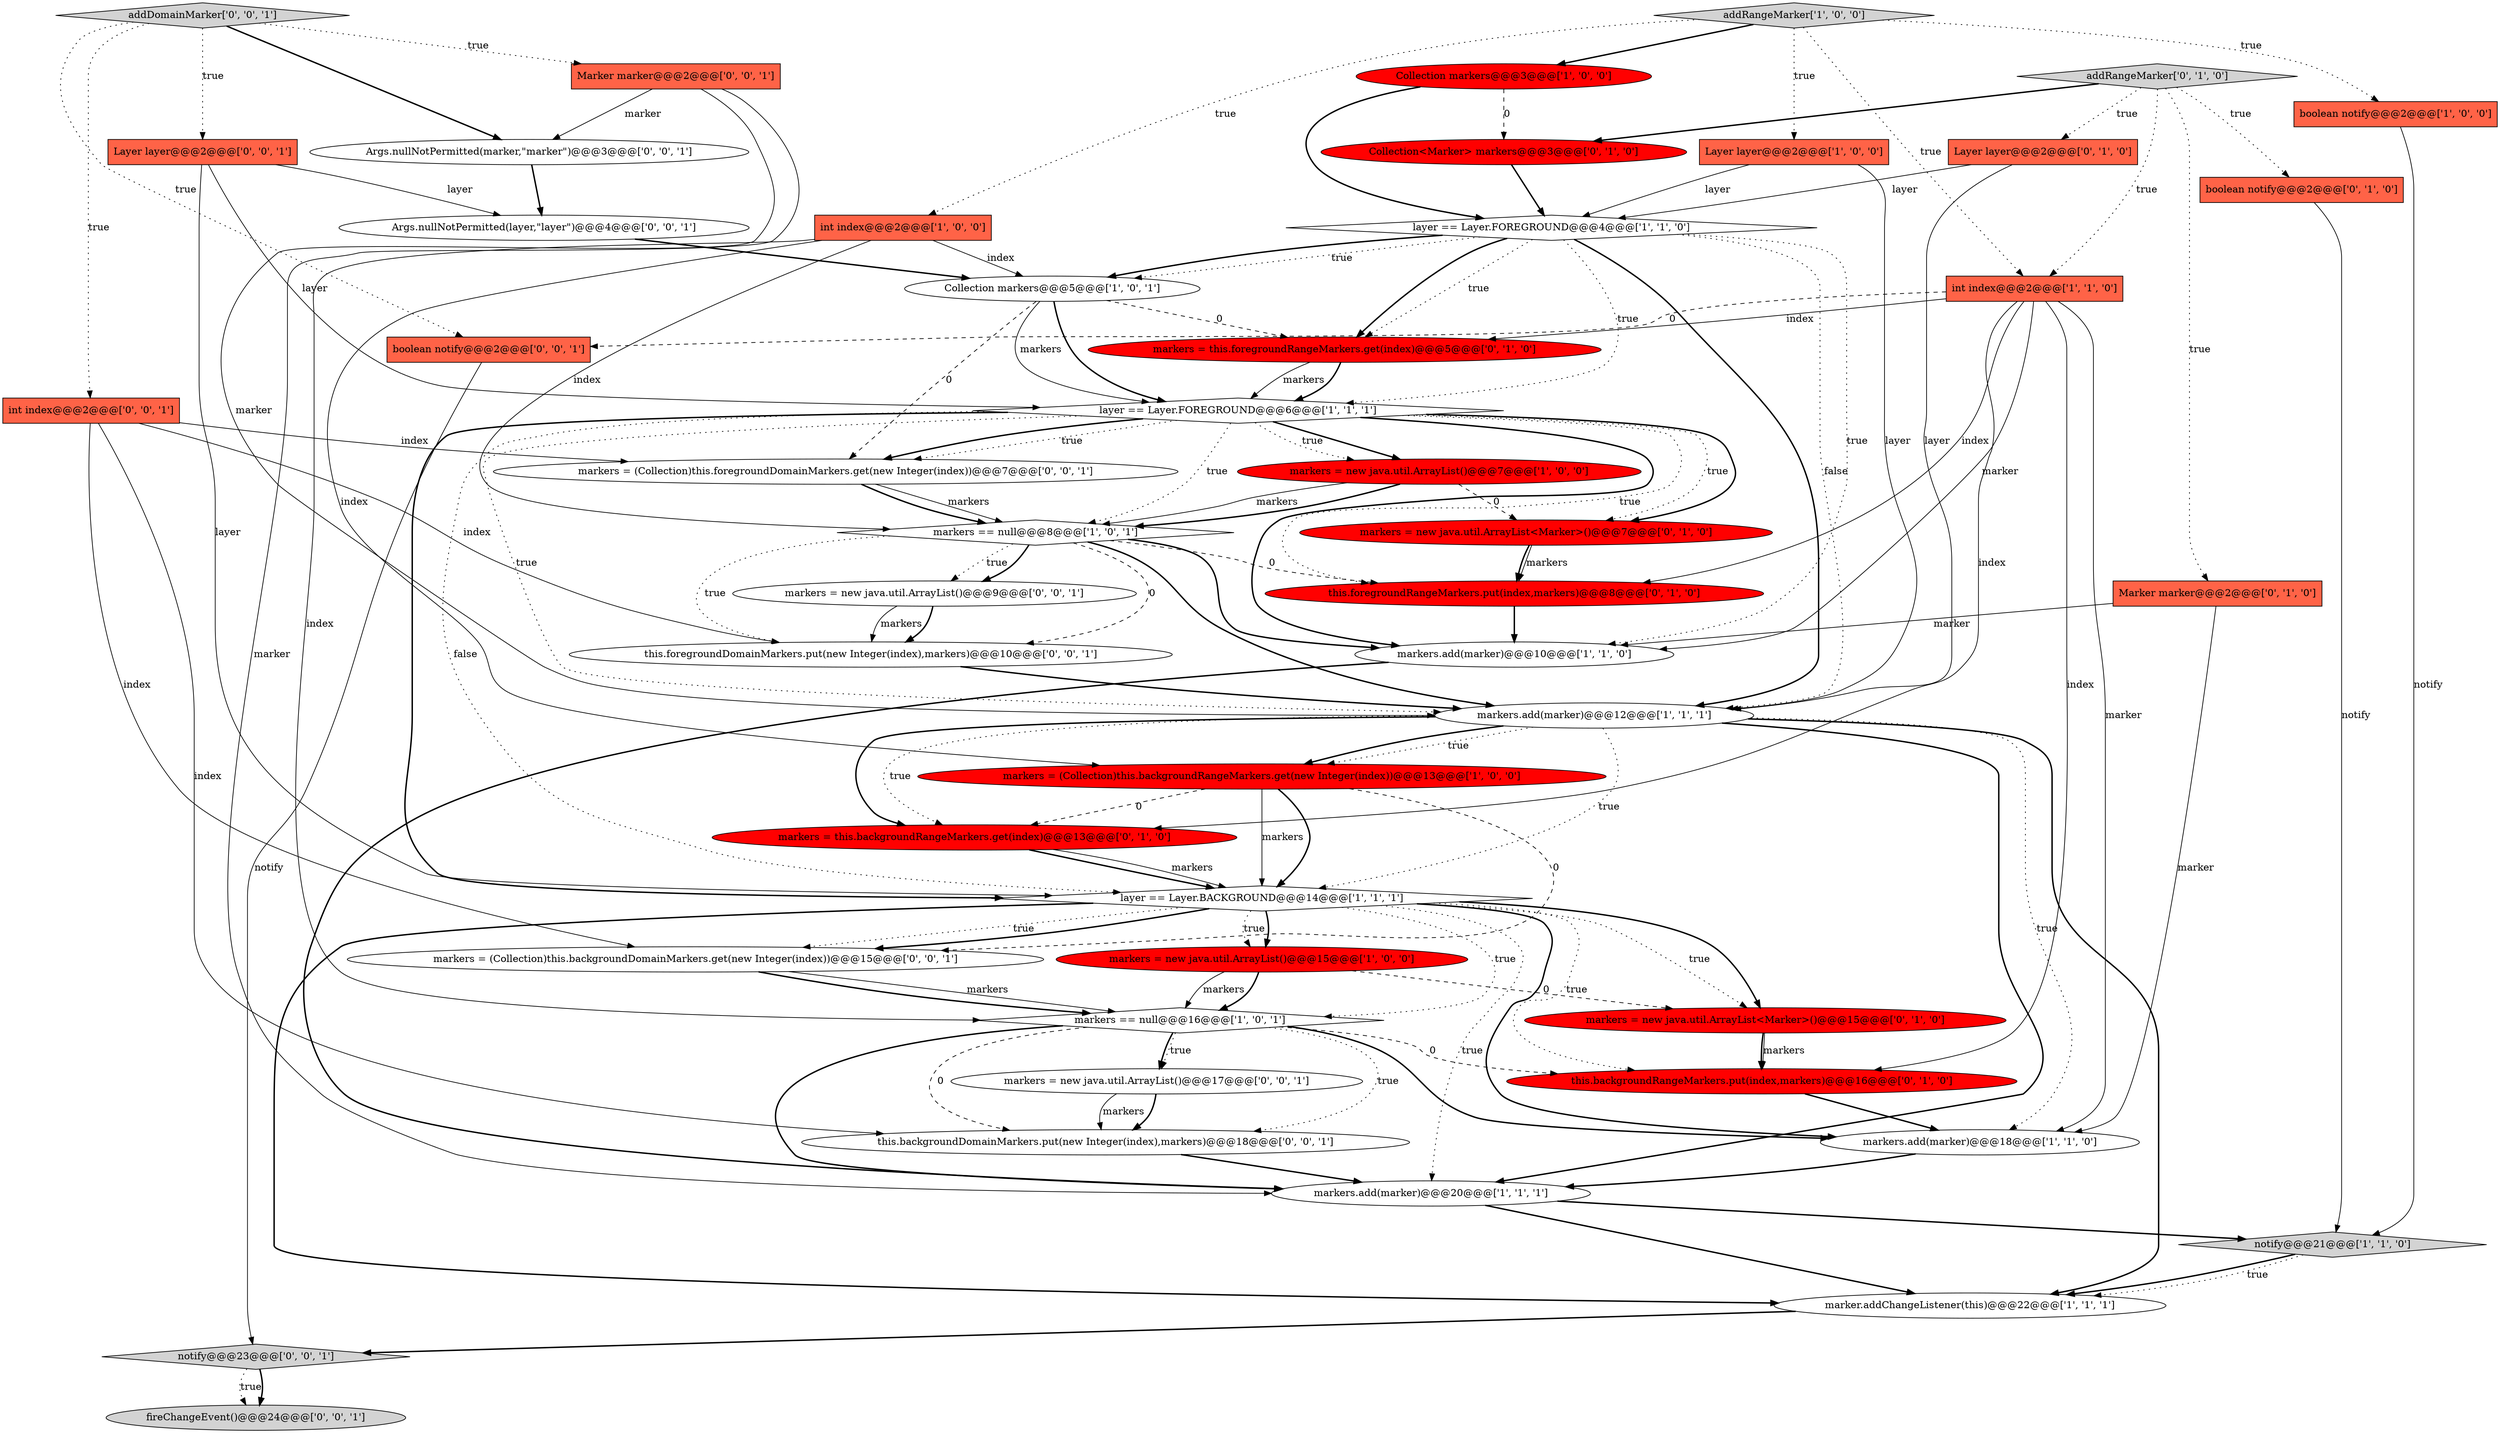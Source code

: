 digraph {
21 [style = filled, label = "markers = new java.util.ArrayList<Marker>()@@@7@@@['0', '1', '0']", fillcolor = red, shape = ellipse image = "AAA1AAABBB2BBB"];
33 [style = filled, label = "Marker marker@@@2@@@['0', '0', '1']", fillcolor = tomato, shape = box image = "AAA0AAABBB3BBB"];
38 [style = filled, label = "fireChangeEvent()@@@24@@@['0', '0', '1']", fillcolor = lightgray, shape = ellipse image = "AAA0AAABBB3BBB"];
23 [style = filled, label = "Layer layer@@@2@@@['0', '1', '0']", fillcolor = tomato, shape = box image = "AAA0AAABBB2BBB"];
46 [style = filled, label = "this.backgroundDomainMarkers.put(new Integer(index),markers)@@@18@@@['0', '0', '1']", fillcolor = white, shape = ellipse image = "AAA0AAABBB3BBB"];
32 [style = filled, label = "notify@@@23@@@['0', '0', '1']", fillcolor = lightgray, shape = diamond image = "AAA0AAABBB3BBB"];
16 [style = filled, label = "markers.add(marker)@@@18@@@['1', '1', '0']", fillcolor = white, shape = ellipse image = "AAA0AAABBB1BBB"];
27 [style = filled, label = "this.backgroundRangeMarkers.put(index,markers)@@@16@@@['0', '1', '0']", fillcolor = red, shape = ellipse image = "AAA1AAABBB2BBB"];
29 [style = filled, label = "Collection<Marker> markers@@@3@@@['0', '1', '0']", fillcolor = red, shape = ellipse image = "AAA1AAABBB2BBB"];
35 [style = filled, label = "markers = (Collection)this.backgroundDomainMarkers.get(new Integer(index))@@@15@@@['0', '0', '1']", fillcolor = white, shape = ellipse image = "AAA0AAABBB3BBB"];
31 [style = filled, label = "this.foregroundRangeMarkers.put(index,markers)@@@8@@@['0', '1', '0']", fillcolor = red, shape = ellipse image = "AAA1AAABBB2BBB"];
20 [style = filled, label = "Collection markers@@@3@@@['1', '0', '0']", fillcolor = red, shape = ellipse image = "AAA1AAABBB1BBB"];
4 [style = filled, label = "markers = (Collection)this.backgroundRangeMarkers.get(new Integer(index))@@@13@@@['1', '0', '0']", fillcolor = red, shape = ellipse image = "AAA1AAABBB1BBB"];
7 [style = filled, label = "addRangeMarker['1', '0', '0']", fillcolor = lightgray, shape = diamond image = "AAA0AAABBB1BBB"];
26 [style = filled, label = "markers = new java.util.ArrayList<Marker>()@@@15@@@['0', '1', '0']", fillcolor = red, shape = ellipse image = "AAA1AAABBB2BBB"];
40 [style = filled, label = "markers = new java.util.ArrayList()@@@17@@@['0', '0', '1']", fillcolor = white, shape = ellipse image = "AAA0AAABBB3BBB"];
8 [style = filled, label = "layer == Layer.FOREGROUND@@@6@@@['1', '1', '1']", fillcolor = white, shape = diamond image = "AAA0AAABBB1BBB"];
30 [style = filled, label = "addRangeMarker['0', '1', '0']", fillcolor = lightgray, shape = diamond image = "AAA0AAABBB2BBB"];
12 [style = filled, label = "markers = new java.util.ArrayList()@@@15@@@['1', '0', '0']", fillcolor = red, shape = ellipse image = "AAA1AAABBB1BBB"];
42 [style = filled, label = "Args.nullNotPermitted(marker,\"marker\")@@@3@@@['0', '0', '1']", fillcolor = white, shape = ellipse image = "AAA0AAABBB3BBB"];
45 [style = filled, label = "Args.nullNotPermitted(layer,\"layer\")@@@4@@@['0', '0', '1']", fillcolor = white, shape = ellipse image = "AAA0AAABBB3BBB"];
11 [style = filled, label = "markers = new java.util.ArrayList()@@@7@@@['1', '0', '0']", fillcolor = red, shape = ellipse image = "AAA1AAABBB1BBB"];
1 [style = filled, label = "markers == null@@@8@@@['1', '0', '1']", fillcolor = white, shape = diamond image = "AAA0AAABBB1BBB"];
28 [style = filled, label = "markers = this.backgroundRangeMarkers.get(index)@@@13@@@['0', '1', '0']", fillcolor = red, shape = ellipse image = "AAA1AAABBB2BBB"];
37 [style = filled, label = "this.foregroundDomainMarkers.put(new Integer(index),markers)@@@10@@@['0', '0', '1']", fillcolor = white, shape = ellipse image = "AAA0AAABBB3BBB"];
39 [style = filled, label = "markers = new java.util.ArrayList()@@@9@@@['0', '0', '1']", fillcolor = white, shape = ellipse image = "AAA0AAABBB3BBB"];
44 [style = filled, label = "addDomainMarker['0', '0', '1']", fillcolor = lightgray, shape = diamond image = "AAA0AAABBB3BBB"];
36 [style = filled, label = "markers = (Collection)this.foregroundDomainMarkers.get(new Integer(index))@@@7@@@['0', '0', '1']", fillcolor = white, shape = ellipse image = "AAA0AAABBB3BBB"];
2 [style = filled, label = "markers.add(marker)@@@20@@@['1', '1', '1']", fillcolor = white, shape = ellipse image = "AAA0AAABBB1BBB"];
13 [style = filled, label = "markers.add(marker)@@@10@@@['1', '1', '0']", fillcolor = white, shape = ellipse image = "AAA0AAABBB1BBB"];
18 [style = filled, label = "notify@@@21@@@['1', '1', '0']", fillcolor = lightgray, shape = diamond image = "AAA0AAABBB1BBB"];
22 [style = filled, label = "boolean notify@@@2@@@['0', '1', '0']", fillcolor = tomato, shape = box image = "AAA0AAABBB2BBB"];
0 [style = filled, label = "Collection markers@@@5@@@['1', '0', '1']", fillcolor = white, shape = ellipse image = "AAA0AAABBB1BBB"];
41 [style = filled, label = "Layer layer@@@2@@@['0', '0', '1']", fillcolor = tomato, shape = box image = "AAA0AAABBB3BBB"];
6 [style = filled, label = "markers == null@@@16@@@['1', '0', '1']", fillcolor = white, shape = diamond image = "AAA0AAABBB1BBB"];
14 [style = filled, label = "markers.add(marker)@@@12@@@['1', '1', '1']", fillcolor = white, shape = ellipse image = "AAA0AAABBB1BBB"];
25 [style = filled, label = "markers = this.foregroundRangeMarkers.get(index)@@@5@@@['0', '1', '0']", fillcolor = red, shape = ellipse image = "AAA1AAABBB2BBB"];
34 [style = filled, label = "int index@@@2@@@['0', '0', '1']", fillcolor = tomato, shape = box image = "AAA0AAABBB3BBB"];
5 [style = filled, label = "boolean notify@@@2@@@['1', '0', '0']", fillcolor = tomato, shape = box image = "AAA0AAABBB1BBB"];
43 [style = filled, label = "boolean notify@@@2@@@['0', '0', '1']", fillcolor = tomato, shape = box image = "AAA0AAABBB3BBB"];
9 [style = filled, label = "int index@@@2@@@['1', '0', '0']", fillcolor = tomato, shape = box image = "AAA0AAABBB1BBB"];
17 [style = filled, label = "layer == Layer.BACKGROUND@@@14@@@['1', '1', '1']", fillcolor = white, shape = diamond image = "AAA0AAABBB1BBB"];
3 [style = filled, label = "Layer layer@@@2@@@['1', '0', '0']", fillcolor = tomato, shape = box image = "AAA0AAABBB1BBB"];
10 [style = filled, label = "int index@@@2@@@['1', '1', '0']", fillcolor = tomato, shape = box image = "AAA0AAABBB1BBB"];
19 [style = filled, label = "marker.addChangeListener(this)@@@22@@@['1', '1', '1']", fillcolor = white, shape = ellipse image = "AAA0AAABBB1BBB"];
15 [style = filled, label = "layer == Layer.FOREGROUND@@@4@@@['1', '1', '0']", fillcolor = white, shape = diamond image = "AAA0AAABBB1BBB"];
24 [style = filled, label = "Marker marker@@@2@@@['0', '1', '0']", fillcolor = tomato, shape = box image = "AAA0AAABBB2BBB"];
29->15 [style = bold, label=""];
1->39 [style = dotted, label="true"];
9->0 [style = solid, label="index"];
42->45 [style = bold, label=""];
17->6 [style = dotted, label="true"];
15->25 [style = bold, label=""];
44->33 [style = dotted, label="true"];
46->2 [style = bold, label=""];
17->35 [style = dotted, label="true"];
14->28 [style = bold, label=""];
10->28 [style = solid, label="index"];
1->13 [style = bold, label=""];
30->29 [style = bold, label=""];
12->26 [style = dashed, label="0"];
24->16 [style = solid, label="marker"];
8->36 [style = bold, label=""];
21->31 [style = bold, label=""];
15->8 [style = dotted, label="true"];
0->25 [style = dashed, label="0"];
10->25 [style = solid, label="index"];
23->14 [style = solid, label="layer"];
44->34 [style = dotted, label="true"];
15->0 [style = bold, label=""];
45->0 [style = bold, label=""];
0->8 [style = bold, label=""];
17->2 [style = dotted, label="true"];
34->36 [style = solid, label="index"];
0->36 [style = dashed, label="0"];
20->15 [style = bold, label=""];
8->11 [style = bold, label=""];
39->37 [style = solid, label="markers"];
17->27 [style = dotted, label="true"];
17->16 [style = bold, label=""];
8->31 [style = dotted, label="true"];
26->27 [style = solid, label="markers"];
17->35 [style = bold, label=""];
12->6 [style = solid, label="markers"];
11->21 [style = dashed, label="0"];
23->15 [style = solid, label="layer"];
17->26 [style = dotted, label="true"];
10->13 [style = solid, label="marker"];
7->10 [style = dotted, label="true"];
15->14 [style = dotted, label="false"];
44->43 [style = dotted, label="true"];
1->31 [style = dashed, label="0"];
18->19 [style = bold, label=""];
2->18 [style = bold, label=""];
27->16 [style = bold, label=""];
20->29 [style = dashed, label="0"];
15->13 [style = dotted, label="true"];
10->16 [style = solid, label="marker"];
6->2 [style = bold, label=""];
8->17 [style = bold, label=""];
26->27 [style = bold, label=""];
4->17 [style = solid, label="markers"];
6->27 [style = dashed, label="0"];
8->14 [style = dotted, label="true"];
43->32 [style = solid, label="notify"];
30->23 [style = dotted, label="true"];
41->17 [style = solid, label="layer"];
33->14 [style = solid, label="marker"];
41->8 [style = solid, label="layer"];
10->43 [style = dashed, label="0"];
14->4 [style = dotted, label="true"];
4->35 [style = dashed, label="0"];
14->4 [style = bold, label=""];
34->37 [style = solid, label="index"];
1->39 [style = bold, label=""];
39->37 [style = bold, label=""];
6->40 [style = dotted, label="true"];
1->37 [style = dashed, label="0"];
44->42 [style = bold, label=""];
8->17 [style = dotted, label="false"];
25->8 [style = solid, label="markers"];
4->17 [style = bold, label=""];
15->14 [style = bold, label=""];
8->21 [style = dotted, label="true"];
30->10 [style = dotted, label="true"];
31->13 [style = bold, label=""];
35->6 [style = solid, label="markers"];
18->19 [style = dotted, label="true"];
14->19 [style = bold, label=""];
7->20 [style = bold, label=""];
34->46 [style = solid, label="index"];
15->0 [style = dotted, label="true"];
10->27 [style = solid, label="index"];
33->2 [style = solid, label="marker"];
4->28 [style = dashed, label="0"];
7->5 [style = dotted, label="true"];
14->16 [style = dotted, label="true"];
5->18 [style = solid, label="notify"];
14->17 [style = dotted, label="true"];
9->6 [style = solid, label="index"];
17->12 [style = bold, label=""];
19->32 [style = bold, label=""];
17->12 [style = dotted, label="true"];
14->28 [style = dotted, label="true"];
32->38 [style = dotted, label="true"];
28->17 [style = bold, label=""];
8->11 [style = dotted, label="true"];
14->2 [style = bold, label=""];
8->36 [style = dotted, label="true"];
15->25 [style = dotted, label="true"];
1->37 [style = dotted, label="true"];
10->31 [style = solid, label="index"];
36->1 [style = solid, label="markers"];
6->46 [style = dotted, label="true"];
8->13 [style = bold, label=""];
3->15 [style = solid, label="layer"];
13->2 [style = bold, label=""];
17->26 [style = bold, label=""];
21->31 [style = solid, label="markers"];
2->19 [style = bold, label=""];
3->14 [style = solid, label="layer"];
30->24 [style = dotted, label="true"];
35->6 [style = bold, label=""];
11->1 [style = bold, label=""];
24->13 [style = solid, label="marker"];
7->9 [style = dotted, label="true"];
16->2 [style = bold, label=""];
12->6 [style = bold, label=""];
36->1 [style = bold, label=""];
17->19 [style = bold, label=""];
28->17 [style = solid, label="markers"];
9->1 [style = solid, label="index"];
40->46 [style = bold, label=""];
34->35 [style = solid, label="index"];
6->46 [style = dashed, label="0"];
32->38 [style = bold, label=""];
8->1 [style = dotted, label="true"];
37->14 [style = bold, label=""];
40->46 [style = solid, label="markers"];
22->18 [style = solid, label="notify"];
11->1 [style = solid, label="markers"];
33->42 [style = solid, label="marker"];
7->3 [style = dotted, label="true"];
6->16 [style = bold, label=""];
6->40 [style = bold, label=""];
0->8 [style = solid, label="markers"];
8->21 [style = bold, label=""];
25->8 [style = bold, label=""];
1->14 [style = bold, label=""];
30->22 [style = dotted, label="true"];
41->45 [style = solid, label="layer"];
9->4 [style = solid, label="index"];
44->41 [style = dotted, label="true"];
}
